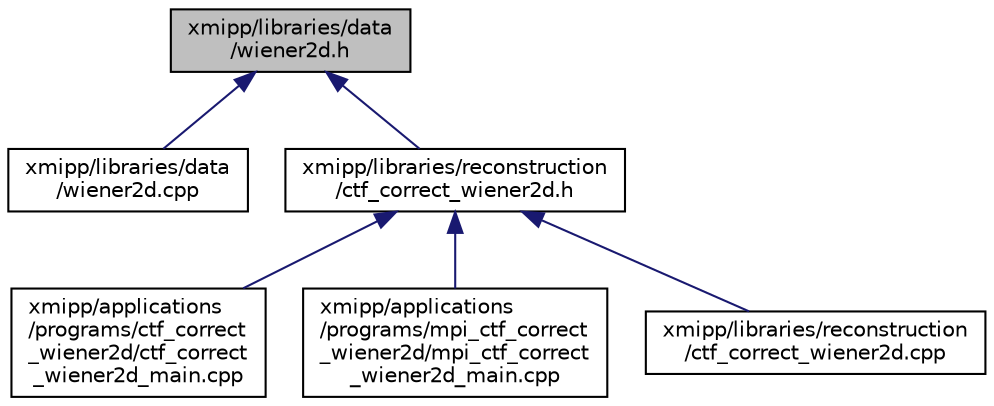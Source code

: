 digraph "xmipp/libraries/data/wiener2d.h"
{
  edge [fontname="Helvetica",fontsize="10",labelfontname="Helvetica",labelfontsize="10"];
  node [fontname="Helvetica",fontsize="10",shape=record];
  Node95 [label="xmipp/libraries/data\l/wiener2d.h",height=0.2,width=0.4,color="black", fillcolor="grey75", style="filled", fontcolor="black"];
  Node95 -> Node96 [dir="back",color="midnightblue",fontsize="10",style="solid",fontname="Helvetica"];
  Node96 [label="xmipp/libraries/data\l/wiener2d.cpp",height=0.2,width=0.4,color="black", fillcolor="white", style="filled",URL="$wiener2d_8cpp.html"];
  Node95 -> Node97 [dir="back",color="midnightblue",fontsize="10",style="solid",fontname="Helvetica"];
  Node97 [label="xmipp/libraries/reconstruction\l/ctf_correct_wiener2d.h",height=0.2,width=0.4,color="black", fillcolor="white", style="filled",URL="$ctf__correct__wiener2d_8h.html"];
  Node97 -> Node98 [dir="back",color="midnightblue",fontsize="10",style="solid",fontname="Helvetica"];
  Node98 [label="xmipp/applications\l/programs/ctf_correct\l_wiener2d/ctf_correct\l_wiener2d_main.cpp",height=0.2,width=0.4,color="black", fillcolor="white", style="filled",URL="$ctf__correct__wiener2d__main_8cpp.html"];
  Node97 -> Node99 [dir="back",color="midnightblue",fontsize="10",style="solid",fontname="Helvetica"];
  Node99 [label="xmipp/applications\l/programs/mpi_ctf_correct\l_wiener2d/mpi_ctf_correct\l_wiener2d_main.cpp",height=0.2,width=0.4,color="black", fillcolor="white", style="filled",URL="$mpi__ctf__correct__wiener2d__main_8cpp.html"];
  Node97 -> Node100 [dir="back",color="midnightblue",fontsize="10",style="solid",fontname="Helvetica"];
  Node100 [label="xmipp/libraries/reconstruction\l/ctf_correct_wiener2d.cpp",height=0.2,width=0.4,color="black", fillcolor="white", style="filled",URL="$ctf__correct__wiener2d_8cpp.html"];
}
